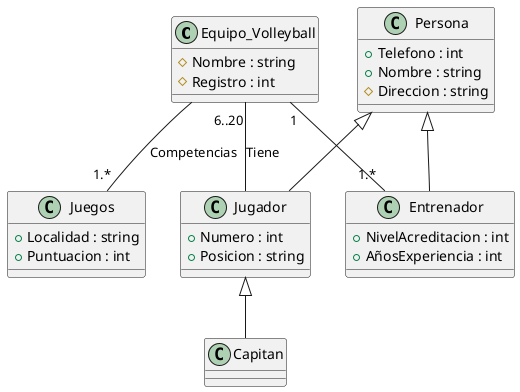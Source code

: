 @startuml 

Class Equipo_Volleyball{
    # Nombre : string
    # Registro : int
}
class Juegos{
    + Localidad : string 
    + Puntuacion : int
}
class Persona{
    + Telefono : int
    + Nombre : string
    # Direccion : string 
}
class Entrenador{
    + NivelAcreditacion : int
    + AñosExperiencia : int

}
class Jugador{
    + Numero : int 
    + Posicion : string 

}
class Capitan

Equipo_Volleyball "1" -- "1.*" Entrenador
Equipo_Volleyball "6..20" -- Jugador : Tiene
Persona <|-- Entrenador
Persona <|-- Jugador
Jugador <|-- Capitan
Equipo_Volleyball -- "1.*" Juegos : Competencias